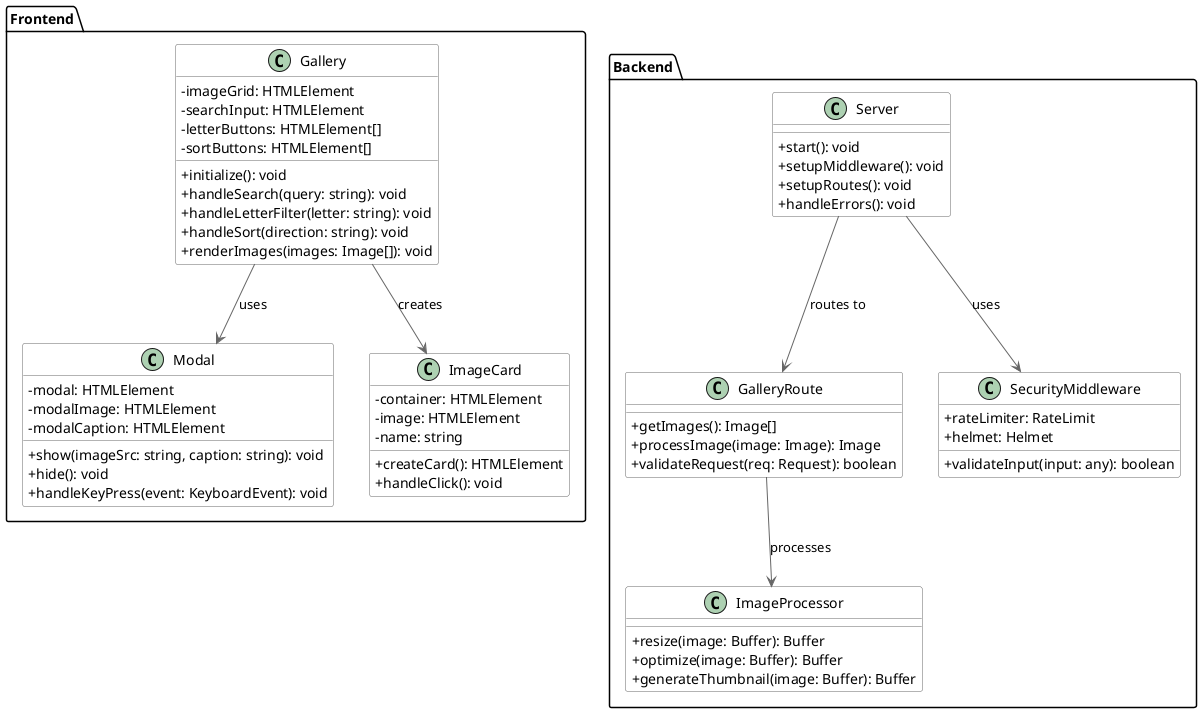 @startuml Personal Website Class Diagram

skinparam classAttributeIconSize 0
skinparam class {
    BackgroundColor White
    ArrowColor #666666
    BorderColor #666666
}

package "Frontend" {
    class Gallery {
        - imageGrid: HTMLElement
        - searchInput: HTMLElement
        - letterButtons: HTMLElement[]
        - sortButtons: HTMLElement[]
        + initialize(): void
        + handleSearch(query: string): void
        + handleLetterFilter(letter: string): void
        + handleSort(direction: string): void
        + renderImages(images: Image[]): void
    }

    class Modal {
        - modal: HTMLElement
        - modalImage: HTMLElement
        - modalCaption: HTMLElement
        + show(imageSrc: string, caption: string): void
        + hide(): void
        + handleKeyPress(event: KeyboardEvent): void
    }

    class ImageCard {
        - container: HTMLElement
        - image: HTMLElement
        - name: string
        + createCard(): HTMLElement
        + handleClick(): void
    }
}

package "Backend" {
    class Server {
        + start(): void
        + setupMiddleware(): void
        + setupRoutes(): void
        + handleErrors(): void
    }

    class GalleryRoute {
        + getImages(): Image[]
        + processImage(image: Image): Image
        + validateRequest(req: Request): boolean
    }

    class ImageProcessor {
        + resize(image: Buffer): Buffer
        + optimize(image: Buffer): Buffer
        + generateThumbnail(image: Buffer): Buffer
    }

    class SecurityMiddleware {
        + rateLimiter: RateLimit
        + helmet: Helmet
        + validateInput(input: any): boolean
    }
}

' Relationships
Gallery --> Modal : uses
Gallery --> ImageCard : creates
Server --> GalleryRoute : routes to
GalleryRoute --> ImageProcessor : processes
Server --> SecurityMiddleware : uses

@enduml
